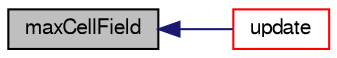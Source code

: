 digraph "maxCellField"
{
  bgcolor="transparent";
  edge [fontname="FreeSans",fontsize="10",labelfontname="FreeSans",labelfontsize="10"];
  node [fontname="FreeSans",fontsize="10",shape=record];
  rankdir="LR";
  Node2281 [label="maxCellField",height=0.2,width=0.4,color="black", fillcolor="grey75", style="filled", fontcolor="black"];
  Node2281 -> Node2282 [dir="back",color="midnightblue",fontsize="10",style="solid",fontname="FreeSans"];
  Node2282 [label="update",height=0.2,width=0.4,color="red",URL="$a21370.html#aa2aac016e2bf7b5bd2b271786c2791aa",tooltip="Update the mesh for both mesh motion and topology change. "];
}
